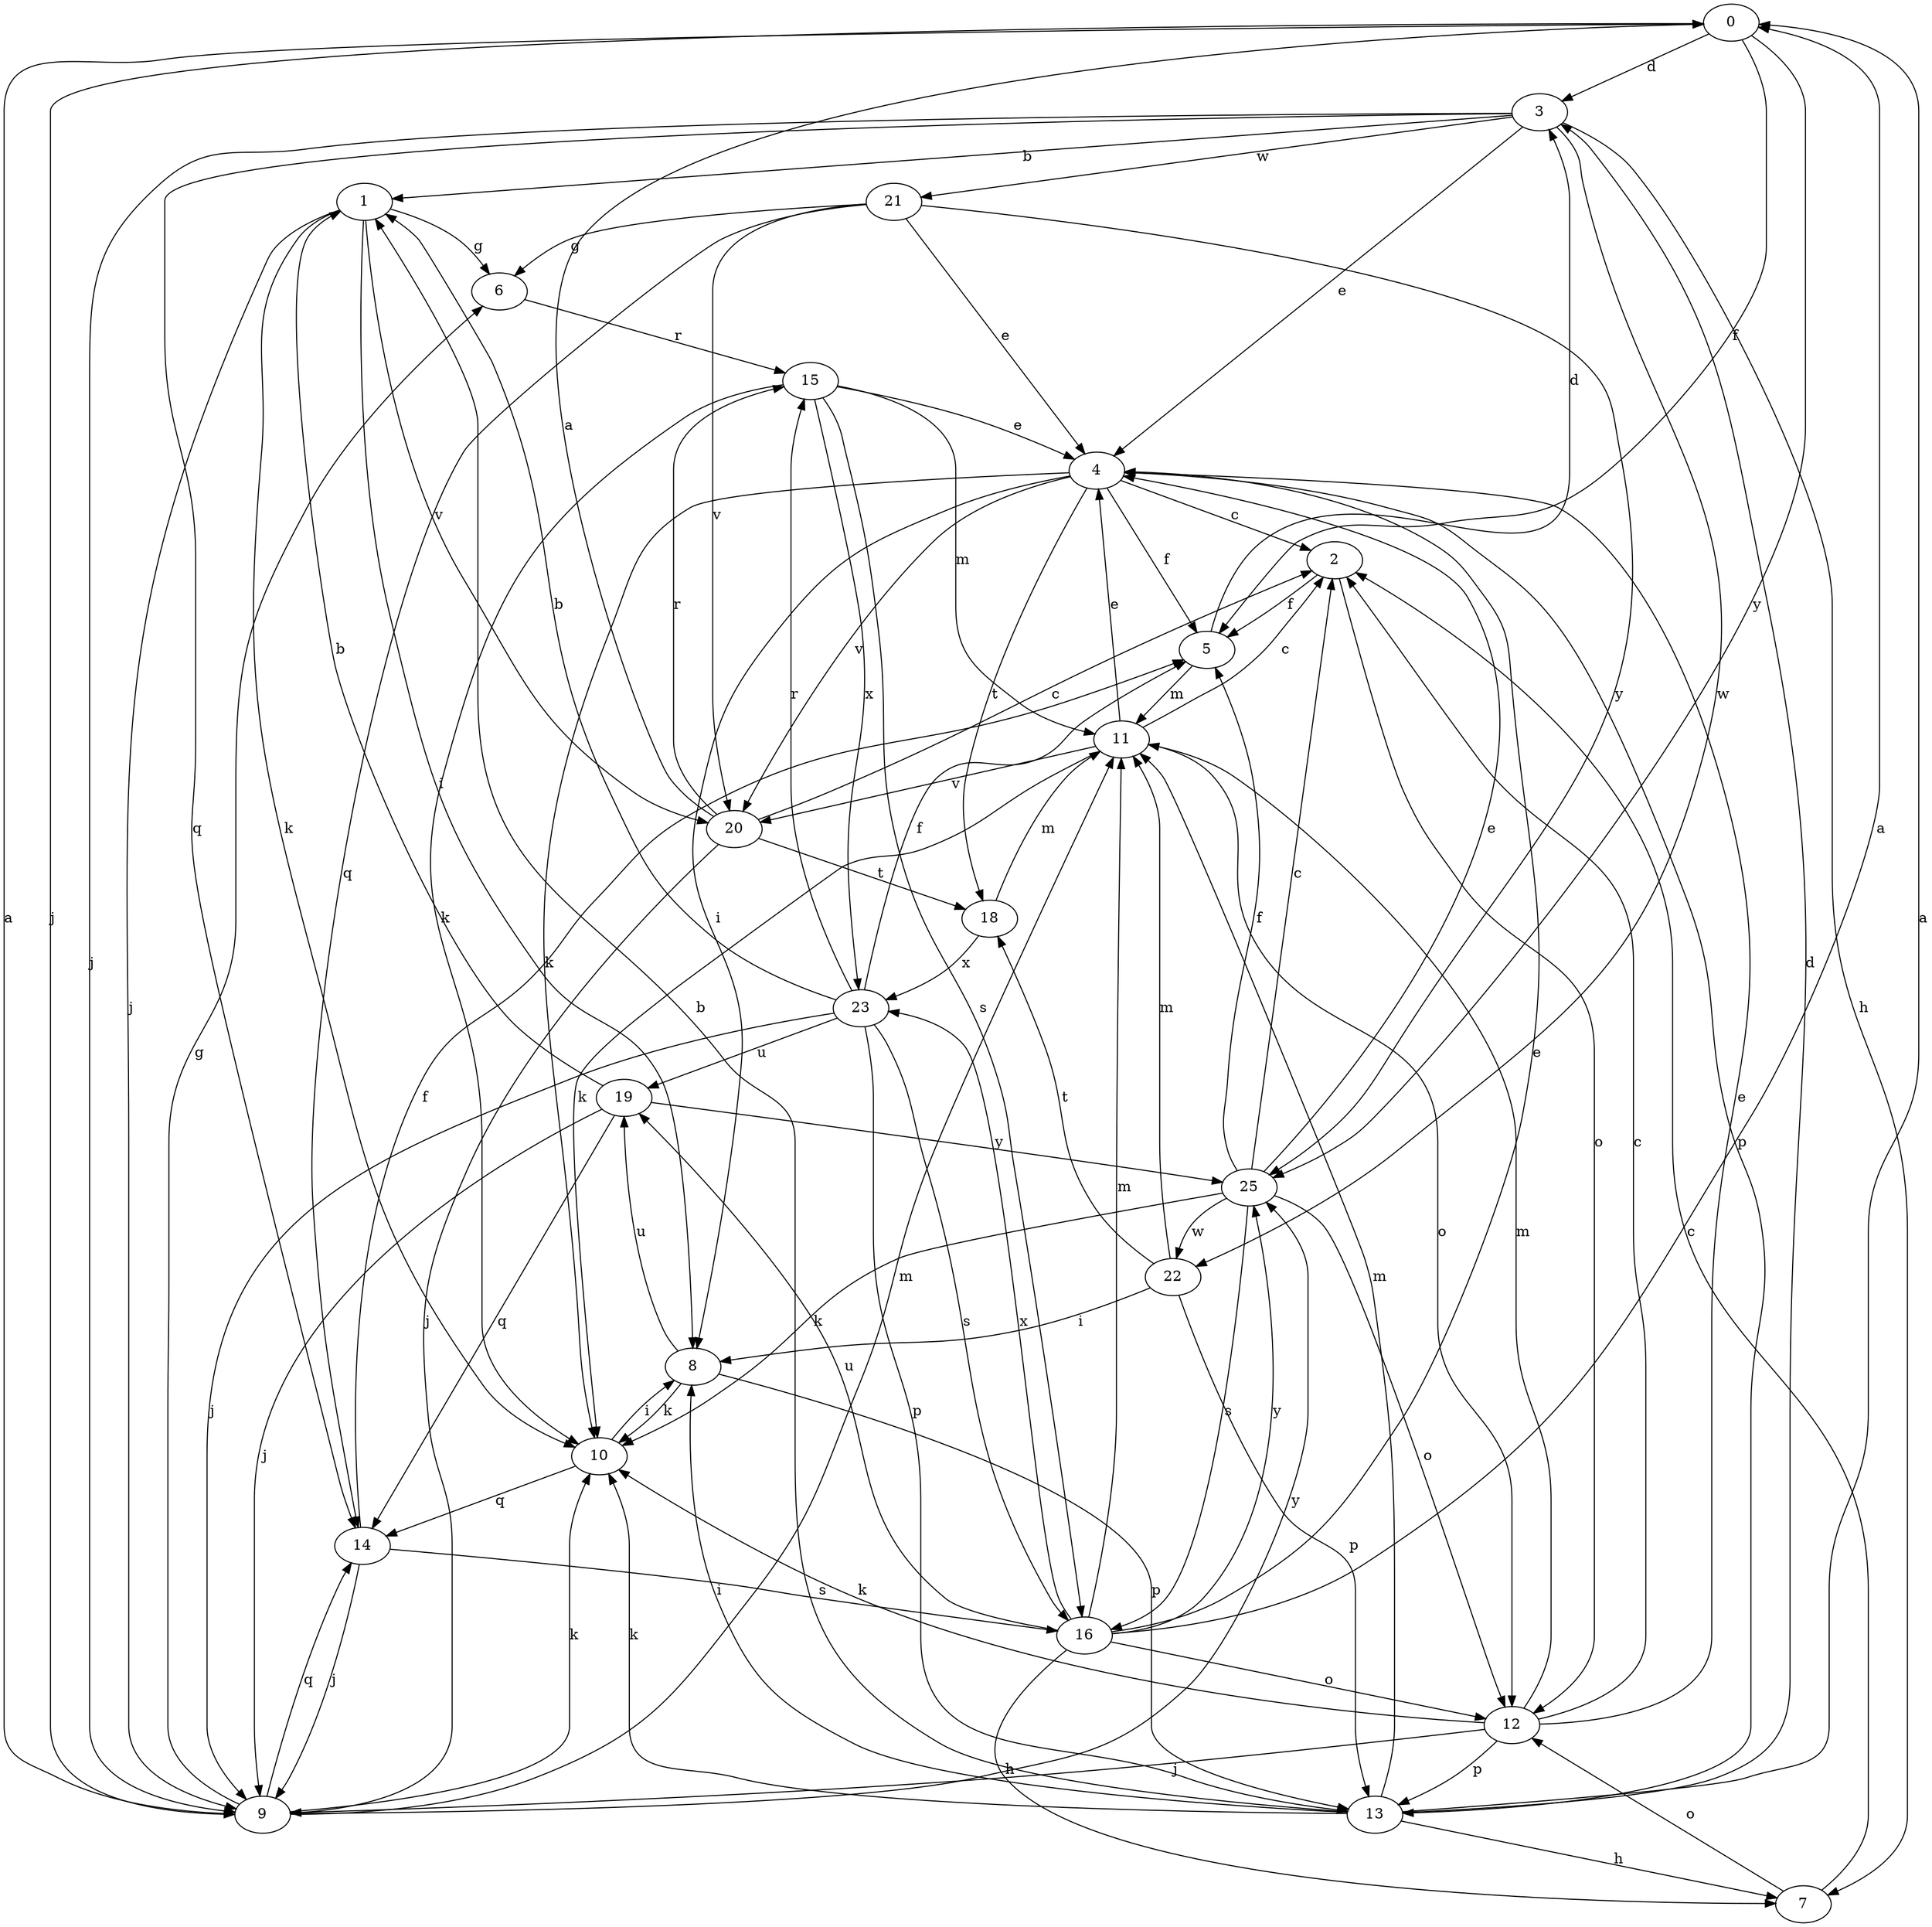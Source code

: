 strict digraph  {
0;
1;
2;
3;
4;
5;
6;
7;
8;
9;
10;
11;
12;
13;
14;
15;
16;
18;
19;
20;
21;
22;
23;
25;
0 -> 3  [label=d];
0 -> 5  [label=f];
0 -> 9  [label=j];
0 -> 25  [label=y];
1 -> 6  [label=g];
1 -> 8  [label=i];
1 -> 9  [label=j];
1 -> 10  [label=k];
1 -> 20  [label=v];
2 -> 5  [label=f];
2 -> 12  [label=o];
3 -> 1  [label=b];
3 -> 4  [label=e];
3 -> 7  [label=h];
3 -> 9  [label=j];
3 -> 14  [label=q];
3 -> 21  [label=w];
3 -> 22  [label=w];
4 -> 2  [label=c];
4 -> 5  [label=f];
4 -> 8  [label=i];
4 -> 10  [label=k];
4 -> 13  [label=p];
4 -> 18  [label=t];
4 -> 20  [label=v];
5 -> 3  [label=d];
5 -> 11  [label=m];
6 -> 15  [label=r];
7 -> 2  [label=c];
7 -> 12  [label=o];
8 -> 10  [label=k];
8 -> 13  [label=p];
8 -> 19  [label=u];
9 -> 0  [label=a];
9 -> 6  [label=g];
9 -> 10  [label=k];
9 -> 11  [label=m];
9 -> 14  [label=q];
9 -> 25  [label=y];
10 -> 8  [label=i];
10 -> 14  [label=q];
11 -> 2  [label=c];
11 -> 4  [label=e];
11 -> 10  [label=k];
11 -> 12  [label=o];
11 -> 20  [label=v];
12 -> 2  [label=c];
12 -> 4  [label=e];
12 -> 9  [label=j];
12 -> 10  [label=k];
12 -> 11  [label=m];
12 -> 13  [label=p];
13 -> 0  [label=a];
13 -> 1  [label=b];
13 -> 3  [label=d];
13 -> 7  [label=h];
13 -> 8  [label=i];
13 -> 10  [label=k];
13 -> 11  [label=m];
14 -> 5  [label=f];
14 -> 9  [label=j];
14 -> 16  [label=s];
15 -> 4  [label=e];
15 -> 10  [label=k];
15 -> 11  [label=m];
15 -> 16  [label=s];
15 -> 23  [label=x];
16 -> 0  [label=a];
16 -> 4  [label=e];
16 -> 7  [label=h];
16 -> 11  [label=m];
16 -> 12  [label=o];
16 -> 19  [label=u];
16 -> 23  [label=x];
16 -> 25  [label=y];
18 -> 11  [label=m];
18 -> 23  [label=x];
19 -> 1  [label=b];
19 -> 9  [label=j];
19 -> 14  [label=q];
19 -> 25  [label=y];
20 -> 0  [label=a];
20 -> 2  [label=c];
20 -> 9  [label=j];
20 -> 15  [label=r];
20 -> 18  [label=t];
21 -> 4  [label=e];
21 -> 6  [label=g];
21 -> 14  [label=q];
21 -> 20  [label=v];
21 -> 25  [label=y];
22 -> 8  [label=i];
22 -> 11  [label=m];
22 -> 13  [label=p];
22 -> 18  [label=t];
23 -> 1  [label=b];
23 -> 5  [label=f];
23 -> 9  [label=j];
23 -> 13  [label=p];
23 -> 15  [label=r];
23 -> 16  [label=s];
23 -> 19  [label=u];
25 -> 2  [label=c];
25 -> 4  [label=e];
25 -> 5  [label=f];
25 -> 10  [label=k];
25 -> 12  [label=o];
25 -> 16  [label=s];
25 -> 22  [label=w];
}

